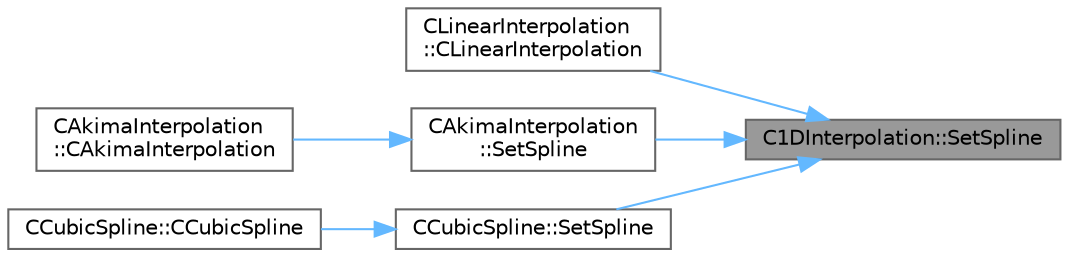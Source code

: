 digraph "C1DInterpolation::SetSpline"
{
 // LATEX_PDF_SIZE
  bgcolor="transparent";
  edge [fontname=Helvetica,fontsize=10,labelfontname=Helvetica,labelfontsize=10];
  node [fontname=Helvetica,fontsize=10,shape=box,height=0.2,width=0.4];
  rankdir="RL";
  Node1 [id="Node000001",label="C1DInterpolation::SetSpline",height=0.2,width=0.4,color="gray40", fillcolor="grey60", style="filled", fontcolor="black",tooltip="Virtual method for setting the coefficients of the respective spline."];
  Node1 -> Node2 [id="edge1_Node000001_Node000002",dir="back",color="steelblue1",style="solid",tooltip=" "];
  Node2 [id="Node000002",label="CLinearInterpolation\l::CLinearInterpolation",height=0.2,width=0.4,color="grey40", fillcolor="white", style="filled",URL="$classCLinearInterpolation.html#a9e192d9a8b0849106698acb6d75f4ced",tooltip="Constructor of the CLinearInterpolation class."];
  Node1 -> Node3 [id="edge2_Node000001_Node000003",dir="back",color="steelblue1",style="solid",tooltip=" "];
  Node3 [id="Node000003",label="CAkimaInterpolation\l::SetSpline",height=0.2,width=0.4,color="grey40", fillcolor="white", style="filled",URL="$classCAkimaInterpolation.html#afe4f9df5711058c4f12e7d1b6bcf2646",tooltip="Build the spline."];
  Node3 -> Node4 [id="edge3_Node000003_Node000004",dir="back",color="steelblue1",style="solid",tooltip=" "];
  Node4 [id="Node000004",label="CAkimaInterpolation\l::CAkimaInterpolation",height=0.2,width=0.4,color="grey40", fillcolor="white", style="filled",URL="$classCAkimaInterpolation.html#a41f0cf7fa94a484a8fd0162b1f6c3df9",tooltip="Constructor of the CAkimaInterpolation class."];
  Node1 -> Node5 [id="edge4_Node000001_Node000005",dir="back",color="steelblue1",style="solid",tooltip=" "];
  Node5 [id="Node000005",label="CCubicSpline::SetSpline",height=0.2,width=0.4,color="grey40", fillcolor="white", style="filled",URL="$classCCubicSpline.html#adebd09a8541c796bef56126c6dac8217",tooltip="Build the spline."];
  Node5 -> Node6 [id="edge5_Node000005_Node000006",dir="back",color="steelblue1",style="solid",tooltip=" "];
  Node6 [id="Node000006",label="CCubicSpline::CCubicSpline",height=0.2,width=0.4,color="grey40", fillcolor="white", style="filled",URL="$classCCubicSpline.html#a54563f11c26c56e03c2eb1a792fce067",tooltip="Constructor of the CCubicSpline class (defaults to natural spline)."];
}
